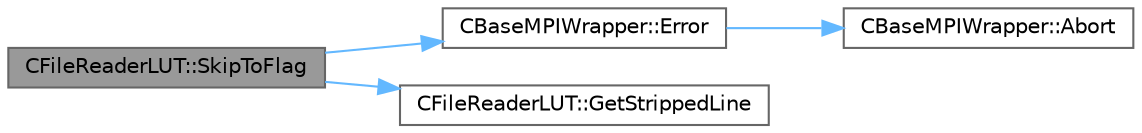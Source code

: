 digraph "CFileReaderLUT::SkipToFlag"
{
 // LATEX_PDF_SIZE
  bgcolor="transparent";
  edge [fontname=Helvetica,fontsize=10,labelfontname=Helvetica,labelfontsize=10];
  node [fontname=Helvetica,fontsize=10,shape=box,height=0.2,width=0.4];
  rankdir="LR";
  Node1 [id="Node000001",label="CFileReaderLUT::SkipToFlag",height=0.2,width=0.4,color="gray40", fillcolor="grey60", style="filled", fontcolor="black",tooltip="Searches for the position of flag in file_stream and sets the stream position of file_stream to that ..."];
  Node1 -> Node2 [id="edge1_Node000001_Node000002",color="steelblue1",style="solid",tooltip=" "];
  Node2 [id="Node000002",label="CBaseMPIWrapper::Error",height=0.2,width=0.4,color="grey40", fillcolor="white", style="filled",URL="$classCBaseMPIWrapper.html#a04457c47629bda56704e6a8804833eeb",tooltip=" "];
  Node2 -> Node3 [id="edge2_Node000002_Node000003",color="steelblue1",style="solid",tooltip=" "];
  Node3 [id="Node000003",label="CBaseMPIWrapper::Abort",height=0.2,width=0.4,color="grey40", fillcolor="white", style="filled",URL="$classCBaseMPIWrapper.html#af7297d861dca86b45cf561b6ab642e8f",tooltip=" "];
  Node1 -> Node4 [id="edge3_Node000001_Node000004",color="steelblue1",style="solid",tooltip=" "];
  Node4 [id="Node000004",label="CFileReaderLUT::GetStrippedLine",height=0.2,width=0.4,color="grey40", fillcolor="white", style="filled",URL="$classCFileReaderLUT.html#a9834a523df70bf32a49d7945c9f330d9",tooltip="Extracts characters from file_stream, removes trailing control characters, and stores them into line."];
}
